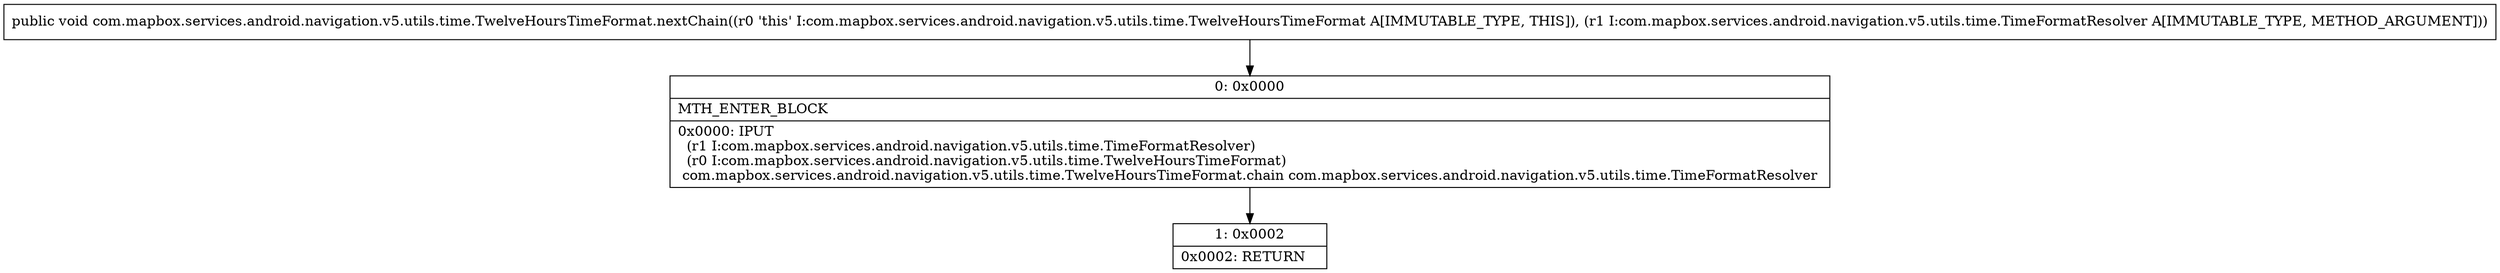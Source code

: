 digraph "CFG forcom.mapbox.services.android.navigation.v5.utils.time.TwelveHoursTimeFormat.nextChain(Lcom\/mapbox\/services\/android\/navigation\/v5\/utils\/time\/TimeFormatResolver;)V" {
Node_0 [shape=record,label="{0\:\ 0x0000|MTH_ENTER_BLOCK\l|0x0000: IPUT  \l  (r1 I:com.mapbox.services.android.navigation.v5.utils.time.TimeFormatResolver)\l  (r0 I:com.mapbox.services.android.navigation.v5.utils.time.TwelveHoursTimeFormat)\l com.mapbox.services.android.navigation.v5.utils.time.TwelveHoursTimeFormat.chain com.mapbox.services.android.navigation.v5.utils.time.TimeFormatResolver \l}"];
Node_1 [shape=record,label="{1\:\ 0x0002|0x0002: RETURN   \l}"];
MethodNode[shape=record,label="{public void com.mapbox.services.android.navigation.v5.utils.time.TwelveHoursTimeFormat.nextChain((r0 'this' I:com.mapbox.services.android.navigation.v5.utils.time.TwelveHoursTimeFormat A[IMMUTABLE_TYPE, THIS]), (r1 I:com.mapbox.services.android.navigation.v5.utils.time.TimeFormatResolver A[IMMUTABLE_TYPE, METHOD_ARGUMENT])) }"];
MethodNode -> Node_0;
Node_0 -> Node_1;
}


